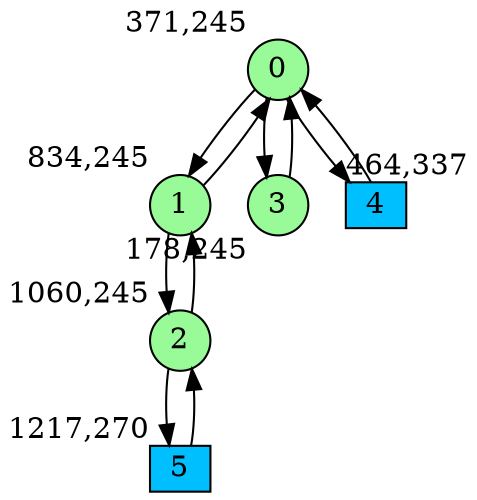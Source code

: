 digraph G {
graph [bgcolor=white]
node [shape=circle, style = filled, fillcolor=white,fixedsize=true, width=0.4, height=0.3 ]
0[xlabel="371,245", pos = "3.01563,1.4375!", fillcolor=palegreen ];
1[xlabel="834,245", pos = "10.25,1.4375!", fillcolor=palegreen ];
2[xlabel="1060,245", pos = "13.7813,1.4375!", fillcolor=palegreen ];
3[xlabel="178,245", pos = "0,1.4375!", fillcolor=palegreen ];
4[xlabel="464,337", pos = "4.46875,0!", fillcolor=deepskyblue, shape=box ];
5[xlabel="1217,270", pos = "16.2344,1.04688!", fillcolor=deepskyblue, shape=box ];
0->3 ;
0->1 ;
0->4 ;
1->0 ;
1->2 ;
2->1 ;
2->5 ;
3->0 ;
4->0 ;
5->2 ;
}
